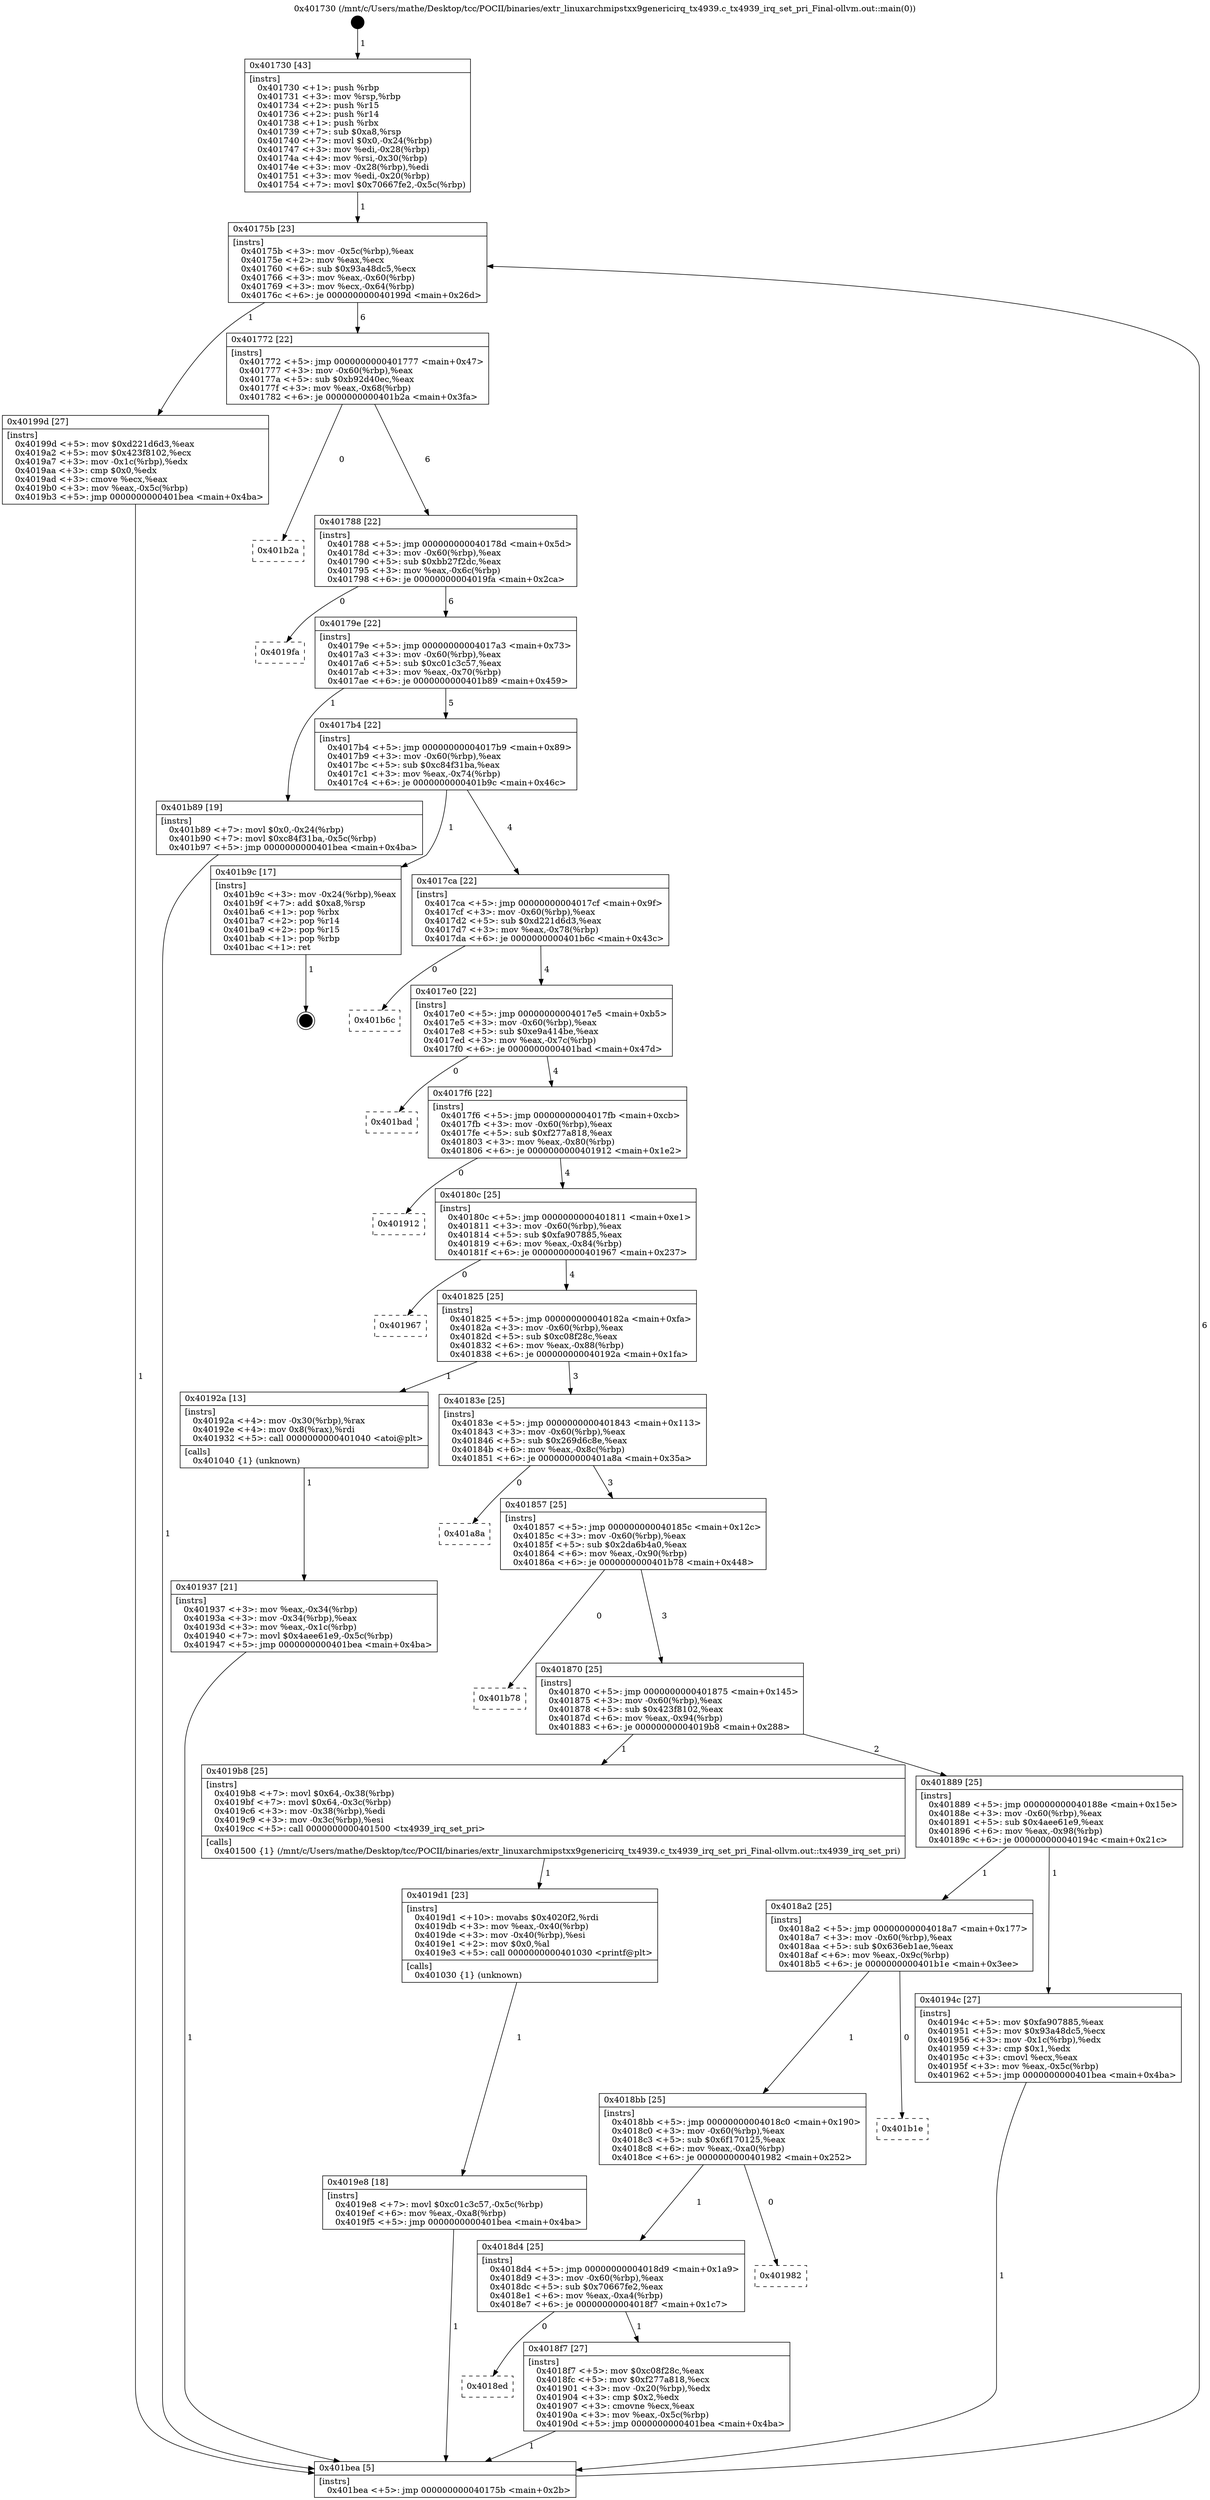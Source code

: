 digraph "0x401730" {
  label = "0x401730 (/mnt/c/Users/mathe/Desktop/tcc/POCII/binaries/extr_linuxarchmipstxx9genericirq_tx4939.c_tx4939_irq_set_pri_Final-ollvm.out::main(0))"
  labelloc = "t"
  node[shape=record]

  Entry [label="",width=0.3,height=0.3,shape=circle,fillcolor=black,style=filled]
  "0x40175b" [label="{
     0x40175b [23]\l
     | [instrs]\l
     &nbsp;&nbsp;0x40175b \<+3\>: mov -0x5c(%rbp),%eax\l
     &nbsp;&nbsp;0x40175e \<+2\>: mov %eax,%ecx\l
     &nbsp;&nbsp;0x401760 \<+6\>: sub $0x93a48dc5,%ecx\l
     &nbsp;&nbsp;0x401766 \<+3\>: mov %eax,-0x60(%rbp)\l
     &nbsp;&nbsp;0x401769 \<+3\>: mov %ecx,-0x64(%rbp)\l
     &nbsp;&nbsp;0x40176c \<+6\>: je 000000000040199d \<main+0x26d\>\l
  }"]
  "0x40199d" [label="{
     0x40199d [27]\l
     | [instrs]\l
     &nbsp;&nbsp;0x40199d \<+5\>: mov $0xd221d6d3,%eax\l
     &nbsp;&nbsp;0x4019a2 \<+5\>: mov $0x423f8102,%ecx\l
     &nbsp;&nbsp;0x4019a7 \<+3\>: mov -0x1c(%rbp),%edx\l
     &nbsp;&nbsp;0x4019aa \<+3\>: cmp $0x0,%edx\l
     &nbsp;&nbsp;0x4019ad \<+3\>: cmove %ecx,%eax\l
     &nbsp;&nbsp;0x4019b0 \<+3\>: mov %eax,-0x5c(%rbp)\l
     &nbsp;&nbsp;0x4019b3 \<+5\>: jmp 0000000000401bea \<main+0x4ba\>\l
  }"]
  "0x401772" [label="{
     0x401772 [22]\l
     | [instrs]\l
     &nbsp;&nbsp;0x401772 \<+5\>: jmp 0000000000401777 \<main+0x47\>\l
     &nbsp;&nbsp;0x401777 \<+3\>: mov -0x60(%rbp),%eax\l
     &nbsp;&nbsp;0x40177a \<+5\>: sub $0xb92d40ec,%eax\l
     &nbsp;&nbsp;0x40177f \<+3\>: mov %eax,-0x68(%rbp)\l
     &nbsp;&nbsp;0x401782 \<+6\>: je 0000000000401b2a \<main+0x3fa\>\l
  }"]
  Exit [label="",width=0.3,height=0.3,shape=circle,fillcolor=black,style=filled,peripheries=2]
  "0x401b2a" [label="{
     0x401b2a\l
  }", style=dashed]
  "0x401788" [label="{
     0x401788 [22]\l
     | [instrs]\l
     &nbsp;&nbsp;0x401788 \<+5\>: jmp 000000000040178d \<main+0x5d\>\l
     &nbsp;&nbsp;0x40178d \<+3\>: mov -0x60(%rbp),%eax\l
     &nbsp;&nbsp;0x401790 \<+5\>: sub $0xbb27f2dc,%eax\l
     &nbsp;&nbsp;0x401795 \<+3\>: mov %eax,-0x6c(%rbp)\l
     &nbsp;&nbsp;0x401798 \<+6\>: je 00000000004019fa \<main+0x2ca\>\l
  }"]
  "0x4019e8" [label="{
     0x4019e8 [18]\l
     | [instrs]\l
     &nbsp;&nbsp;0x4019e8 \<+7\>: movl $0xc01c3c57,-0x5c(%rbp)\l
     &nbsp;&nbsp;0x4019ef \<+6\>: mov %eax,-0xa8(%rbp)\l
     &nbsp;&nbsp;0x4019f5 \<+5\>: jmp 0000000000401bea \<main+0x4ba\>\l
  }"]
  "0x4019fa" [label="{
     0x4019fa\l
  }", style=dashed]
  "0x40179e" [label="{
     0x40179e [22]\l
     | [instrs]\l
     &nbsp;&nbsp;0x40179e \<+5\>: jmp 00000000004017a3 \<main+0x73\>\l
     &nbsp;&nbsp;0x4017a3 \<+3\>: mov -0x60(%rbp),%eax\l
     &nbsp;&nbsp;0x4017a6 \<+5\>: sub $0xc01c3c57,%eax\l
     &nbsp;&nbsp;0x4017ab \<+3\>: mov %eax,-0x70(%rbp)\l
     &nbsp;&nbsp;0x4017ae \<+6\>: je 0000000000401b89 \<main+0x459\>\l
  }"]
  "0x4019d1" [label="{
     0x4019d1 [23]\l
     | [instrs]\l
     &nbsp;&nbsp;0x4019d1 \<+10\>: movabs $0x4020f2,%rdi\l
     &nbsp;&nbsp;0x4019db \<+3\>: mov %eax,-0x40(%rbp)\l
     &nbsp;&nbsp;0x4019de \<+3\>: mov -0x40(%rbp),%esi\l
     &nbsp;&nbsp;0x4019e1 \<+2\>: mov $0x0,%al\l
     &nbsp;&nbsp;0x4019e3 \<+5\>: call 0000000000401030 \<printf@plt\>\l
     | [calls]\l
     &nbsp;&nbsp;0x401030 \{1\} (unknown)\l
  }"]
  "0x401b89" [label="{
     0x401b89 [19]\l
     | [instrs]\l
     &nbsp;&nbsp;0x401b89 \<+7\>: movl $0x0,-0x24(%rbp)\l
     &nbsp;&nbsp;0x401b90 \<+7\>: movl $0xc84f31ba,-0x5c(%rbp)\l
     &nbsp;&nbsp;0x401b97 \<+5\>: jmp 0000000000401bea \<main+0x4ba\>\l
  }"]
  "0x4017b4" [label="{
     0x4017b4 [22]\l
     | [instrs]\l
     &nbsp;&nbsp;0x4017b4 \<+5\>: jmp 00000000004017b9 \<main+0x89\>\l
     &nbsp;&nbsp;0x4017b9 \<+3\>: mov -0x60(%rbp),%eax\l
     &nbsp;&nbsp;0x4017bc \<+5\>: sub $0xc84f31ba,%eax\l
     &nbsp;&nbsp;0x4017c1 \<+3\>: mov %eax,-0x74(%rbp)\l
     &nbsp;&nbsp;0x4017c4 \<+6\>: je 0000000000401b9c \<main+0x46c\>\l
  }"]
  "0x401937" [label="{
     0x401937 [21]\l
     | [instrs]\l
     &nbsp;&nbsp;0x401937 \<+3\>: mov %eax,-0x34(%rbp)\l
     &nbsp;&nbsp;0x40193a \<+3\>: mov -0x34(%rbp),%eax\l
     &nbsp;&nbsp;0x40193d \<+3\>: mov %eax,-0x1c(%rbp)\l
     &nbsp;&nbsp;0x401940 \<+7\>: movl $0x4aee61e9,-0x5c(%rbp)\l
     &nbsp;&nbsp;0x401947 \<+5\>: jmp 0000000000401bea \<main+0x4ba\>\l
  }"]
  "0x401b9c" [label="{
     0x401b9c [17]\l
     | [instrs]\l
     &nbsp;&nbsp;0x401b9c \<+3\>: mov -0x24(%rbp),%eax\l
     &nbsp;&nbsp;0x401b9f \<+7\>: add $0xa8,%rsp\l
     &nbsp;&nbsp;0x401ba6 \<+1\>: pop %rbx\l
     &nbsp;&nbsp;0x401ba7 \<+2\>: pop %r14\l
     &nbsp;&nbsp;0x401ba9 \<+2\>: pop %r15\l
     &nbsp;&nbsp;0x401bab \<+1\>: pop %rbp\l
     &nbsp;&nbsp;0x401bac \<+1\>: ret\l
  }"]
  "0x4017ca" [label="{
     0x4017ca [22]\l
     | [instrs]\l
     &nbsp;&nbsp;0x4017ca \<+5\>: jmp 00000000004017cf \<main+0x9f\>\l
     &nbsp;&nbsp;0x4017cf \<+3\>: mov -0x60(%rbp),%eax\l
     &nbsp;&nbsp;0x4017d2 \<+5\>: sub $0xd221d6d3,%eax\l
     &nbsp;&nbsp;0x4017d7 \<+3\>: mov %eax,-0x78(%rbp)\l
     &nbsp;&nbsp;0x4017da \<+6\>: je 0000000000401b6c \<main+0x43c\>\l
  }"]
  "0x401730" [label="{
     0x401730 [43]\l
     | [instrs]\l
     &nbsp;&nbsp;0x401730 \<+1\>: push %rbp\l
     &nbsp;&nbsp;0x401731 \<+3\>: mov %rsp,%rbp\l
     &nbsp;&nbsp;0x401734 \<+2\>: push %r15\l
     &nbsp;&nbsp;0x401736 \<+2\>: push %r14\l
     &nbsp;&nbsp;0x401738 \<+1\>: push %rbx\l
     &nbsp;&nbsp;0x401739 \<+7\>: sub $0xa8,%rsp\l
     &nbsp;&nbsp;0x401740 \<+7\>: movl $0x0,-0x24(%rbp)\l
     &nbsp;&nbsp;0x401747 \<+3\>: mov %edi,-0x28(%rbp)\l
     &nbsp;&nbsp;0x40174a \<+4\>: mov %rsi,-0x30(%rbp)\l
     &nbsp;&nbsp;0x40174e \<+3\>: mov -0x28(%rbp),%edi\l
     &nbsp;&nbsp;0x401751 \<+3\>: mov %edi,-0x20(%rbp)\l
     &nbsp;&nbsp;0x401754 \<+7\>: movl $0x70667fe2,-0x5c(%rbp)\l
  }"]
  "0x401b6c" [label="{
     0x401b6c\l
  }", style=dashed]
  "0x4017e0" [label="{
     0x4017e0 [22]\l
     | [instrs]\l
     &nbsp;&nbsp;0x4017e0 \<+5\>: jmp 00000000004017e5 \<main+0xb5\>\l
     &nbsp;&nbsp;0x4017e5 \<+3\>: mov -0x60(%rbp),%eax\l
     &nbsp;&nbsp;0x4017e8 \<+5\>: sub $0xe9a414be,%eax\l
     &nbsp;&nbsp;0x4017ed \<+3\>: mov %eax,-0x7c(%rbp)\l
     &nbsp;&nbsp;0x4017f0 \<+6\>: je 0000000000401bad \<main+0x47d\>\l
  }"]
  "0x401bea" [label="{
     0x401bea [5]\l
     | [instrs]\l
     &nbsp;&nbsp;0x401bea \<+5\>: jmp 000000000040175b \<main+0x2b\>\l
  }"]
  "0x401bad" [label="{
     0x401bad\l
  }", style=dashed]
  "0x4017f6" [label="{
     0x4017f6 [22]\l
     | [instrs]\l
     &nbsp;&nbsp;0x4017f6 \<+5\>: jmp 00000000004017fb \<main+0xcb\>\l
     &nbsp;&nbsp;0x4017fb \<+3\>: mov -0x60(%rbp),%eax\l
     &nbsp;&nbsp;0x4017fe \<+5\>: sub $0xf277a818,%eax\l
     &nbsp;&nbsp;0x401803 \<+3\>: mov %eax,-0x80(%rbp)\l
     &nbsp;&nbsp;0x401806 \<+6\>: je 0000000000401912 \<main+0x1e2\>\l
  }"]
  "0x4018ed" [label="{
     0x4018ed\l
  }", style=dashed]
  "0x401912" [label="{
     0x401912\l
  }", style=dashed]
  "0x40180c" [label="{
     0x40180c [25]\l
     | [instrs]\l
     &nbsp;&nbsp;0x40180c \<+5\>: jmp 0000000000401811 \<main+0xe1\>\l
     &nbsp;&nbsp;0x401811 \<+3\>: mov -0x60(%rbp),%eax\l
     &nbsp;&nbsp;0x401814 \<+5\>: sub $0xfa907885,%eax\l
     &nbsp;&nbsp;0x401819 \<+6\>: mov %eax,-0x84(%rbp)\l
     &nbsp;&nbsp;0x40181f \<+6\>: je 0000000000401967 \<main+0x237\>\l
  }"]
  "0x4018f7" [label="{
     0x4018f7 [27]\l
     | [instrs]\l
     &nbsp;&nbsp;0x4018f7 \<+5\>: mov $0xc08f28c,%eax\l
     &nbsp;&nbsp;0x4018fc \<+5\>: mov $0xf277a818,%ecx\l
     &nbsp;&nbsp;0x401901 \<+3\>: mov -0x20(%rbp),%edx\l
     &nbsp;&nbsp;0x401904 \<+3\>: cmp $0x2,%edx\l
     &nbsp;&nbsp;0x401907 \<+3\>: cmovne %ecx,%eax\l
     &nbsp;&nbsp;0x40190a \<+3\>: mov %eax,-0x5c(%rbp)\l
     &nbsp;&nbsp;0x40190d \<+5\>: jmp 0000000000401bea \<main+0x4ba\>\l
  }"]
  "0x401967" [label="{
     0x401967\l
  }", style=dashed]
  "0x401825" [label="{
     0x401825 [25]\l
     | [instrs]\l
     &nbsp;&nbsp;0x401825 \<+5\>: jmp 000000000040182a \<main+0xfa\>\l
     &nbsp;&nbsp;0x40182a \<+3\>: mov -0x60(%rbp),%eax\l
     &nbsp;&nbsp;0x40182d \<+5\>: sub $0xc08f28c,%eax\l
     &nbsp;&nbsp;0x401832 \<+6\>: mov %eax,-0x88(%rbp)\l
     &nbsp;&nbsp;0x401838 \<+6\>: je 000000000040192a \<main+0x1fa\>\l
  }"]
  "0x4018d4" [label="{
     0x4018d4 [25]\l
     | [instrs]\l
     &nbsp;&nbsp;0x4018d4 \<+5\>: jmp 00000000004018d9 \<main+0x1a9\>\l
     &nbsp;&nbsp;0x4018d9 \<+3\>: mov -0x60(%rbp),%eax\l
     &nbsp;&nbsp;0x4018dc \<+5\>: sub $0x70667fe2,%eax\l
     &nbsp;&nbsp;0x4018e1 \<+6\>: mov %eax,-0xa4(%rbp)\l
     &nbsp;&nbsp;0x4018e7 \<+6\>: je 00000000004018f7 \<main+0x1c7\>\l
  }"]
  "0x40192a" [label="{
     0x40192a [13]\l
     | [instrs]\l
     &nbsp;&nbsp;0x40192a \<+4\>: mov -0x30(%rbp),%rax\l
     &nbsp;&nbsp;0x40192e \<+4\>: mov 0x8(%rax),%rdi\l
     &nbsp;&nbsp;0x401932 \<+5\>: call 0000000000401040 \<atoi@plt\>\l
     | [calls]\l
     &nbsp;&nbsp;0x401040 \{1\} (unknown)\l
  }"]
  "0x40183e" [label="{
     0x40183e [25]\l
     | [instrs]\l
     &nbsp;&nbsp;0x40183e \<+5\>: jmp 0000000000401843 \<main+0x113\>\l
     &nbsp;&nbsp;0x401843 \<+3\>: mov -0x60(%rbp),%eax\l
     &nbsp;&nbsp;0x401846 \<+5\>: sub $0x269d6c8e,%eax\l
     &nbsp;&nbsp;0x40184b \<+6\>: mov %eax,-0x8c(%rbp)\l
     &nbsp;&nbsp;0x401851 \<+6\>: je 0000000000401a8a \<main+0x35a\>\l
  }"]
  "0x401982" [label="{
     0x401982\l
  }", style=dashed]
  "0x401a8a" [label="{
     0x401a8a\l
  }", style=dashed]
  "0x401857" [label="{
     0x401857 [25]\l
     | [instrs]\l
     &nbsp;&nbsp;0x401857 \<+5\>: jmp 000000000040185c \<main+0x12c\>\l
     &nbsp;&nbsp;0x40185c \<+3\>: mov -0x60(%rbp),%eax\l
     &nbsp;&nbsp;0x40185f \<+5\>: sub $0x2da6b4a0,%eax\l
     &nbsp;&nbsp;0x401864 \<+6\>: mov %eax,-0x90(%rbp)\l
     &nbsp;&nbsp;0x40186a \<+6\>: je 0000000000401b78 \<main+0x448\>\l
  }"]
  "0x4018bb" [label="{
     0x4018bb [25]\l
     | [instrs]\l
     &nbsp;&nbsp;0x4018bb \<+5\>: jmp 00000000004018c0 \<main+0x190\>\l
     &nbsp;&nbsp;0x4018c0 \<+3\>: mov -0x60(%rbp),%eax\l
     &nbsp;&nbsp;0x4018c3 \<+5\>: sub $0x6f170125,%eax\l
     &nbsp;&nbsp;0x4018c8 \<+6\>: mov %eax,-0xa0(%rbp)\l
     &nbsp;&nbsp;0x4018ce \<+6\>: je 0000000000401982 \<main+0x252\>\l
  }"]
  "0x401b78" [label="{
     0x401b78\l
  }", style=dashed]
  "0x401870" [label="{
     0x401870 [25]\l
     | [instrs]\l
     &nbsp;&nbsp;0x401870 \<+5\>: jmp 0000000000401875 \<main+0x145\>\l
     &nbsp;&nbsp;0x401875 \<+3\>: mov -0x60(%rbp),%eax\l
     &nbsp;&nbsp;0x401878 \<+5\>: sub $0x423f8102,%eax\l
     &nbsp;&nbsp;0x40187d \<+6\>: mov %eax,-0x94(%rbp)\l
     &nbsp;&nbsp;0x401883 \<+6\>: je 00000000004019b8 \<main+0x288\>\l
  }"]
  "0x401b1e" [label="{
     0x401b1e\l
  }", style=dashed]
  "0x4019b8" [label="{
     0x4019b8 [25]\l
     | [instrs]\l
     &nbsp;&nbsp;0x4019b8 \<+7\>: movl $0x64,-0x38(%rbp)\l
     &nbsp;&nbsp;0x4019bf \<+7\>: movl $0x64,-0x3c(%rbp)\l
     &nbsp;&nbsp;0x4019c6 \<+3\>: mov -0x38(%rbp),%edi\l
     &nbsp;&nbsp;0x4019c9 \<+3\>: mov -0x3c(%rbp),%esi\l
     &nbsp;&nbsp;0x4019cc \<+5\>: call 0000000000401500 \<tx4939_irq_set_pri\>\l
     | [calls]\l
     &nbsp;&nbsp;0x401500 \{1\} (/mnt/c/Users/mathe/Desktop/tcc/POCII/binaries/extr_linuxarchmipstxx9genericirq_tx4939.c_tx4939_irq_set_pri_Final-ollvm.out::tx4939_irq_set_pri)\l
  }"]
  "0x401889" [label="{
     0x401889 [25]\l
     | [instrs]\l
     &nbsp;&nbsp;0x401889 \<+5\>: jmp 000000000040188e \<main+0x15e\>\l
     &nbsp;&nbsp;0x40188e \<+3\>: mov -0x60(%rbp),%eax\l
     &nbsp;&nbsp;0x401891 \<+5\>: sub $0x4aee61e9,%eax\l
     &nbsp;&nbsp;0x401896 \<+6\>: mov %eax,-0x98(%rbp)\l
     &nbsp;&nbsp;0x40189c \<+6\>: je 000000000040194c \<main+0x21c\>\l
  }"]
  "0x4018a2" [label="{
     0x4018a2 [25]\l
     | [instrs]\l
     &nbsp;&nbsp;0x4018a2 \<+5\>: jmp 00000000004018a7 \<main+0x177\>\l
     &nbsp;&nbsp;0x4018a7 \<+3\>: mov -0x60(%rbp),%eax\l
     &nbsp;&nbsp;0x4018aa \<+5\>: sub $0x636eb1ae,%eax\l
     &nbsp;&nbsp;0x4018af \<+6\>: mov %eax,-0x9c(%rbp)\l
     &nbsp;&nbsp;0x4018b5 \<+6\>: je 0000000000401b1e \<main+0x3ee\>\l
  }"]
  "0x40194c" [label="{
     0x40194c [27]\l
     | [instrs]\l
     &nbsp;&nbsp;0x40194c \<+5\>: mov $0xfa907885,%eax\l
     &nbsp;&nbsp;0x401951 \<+5\>: mov $0x93a48dc5,%ecx\l
     &nbsp;&nbsp;0x401956 \<+3\>: mov -0x1c(%rbp),%edx\l
     &nbsp;&nbsp;0x401959 \<+3\>: cmp $0x1,%edx\l
     &nbsp;&nbsp;0x40195c \<+3\>: cmovl %ecx,%eax\l
     &nbsp;&nbsp;0x40195f \<+3\>: mov %eax,-0x5c(%rbp)\l
     &nbsp;&nbsp;0x401962 \<+5\>: jmp 0000000000401bea \<main+0x4ba\>\l
  }"]
  Entry -> "0x401730" [label=" 1"]
  "0x40175b" -> "0x40199d" [label=" 1"]
  "0x40175b" -> "0x401772" [label=" 6"]
  "0x401b9c" -> Exit [label=" 1"]
  "0x401772" -> "0x401b2a" [label=" 0"]
  "0x401772" -> "0x401788" [label=" 6"]
  "0x401b89" -> "0x401bea" [label=" 1"]
  "0x401788" -> "0x4019fa" [label=" 0"]
  "0x401788" -> "0x40179e" [label=" 6"]
  "0x4019e8" -> "0x401bea" [label=" 1"]
  "0x40179e" -> "0x401b89" [label=" 1"]
  "0x40179e" -> "0x4017b4" [label=" 5"]
  "0x4019d1" -> "0x4019e8" [label=" 1"]
  "0x4017b4" -> "0x401b9c" [label=" 1"]
  "0x4017b4" -> "0x4017ca" [label=" 4"]
  "0x4019b8" -> "0x4019d1" [label=" 1"]
  "0x4017ca" -> "0x401b6c" [label=" 0"]
  "0x4017ca" -> "0x4017e0" [label=" 4"]
  "0x40199d" -> "0x401bea" [label=" 1"]
  "0x4017e0" -> "0x401bad" [label=" 0"]
  "0x4017e0" -> "0x4017f6" [label=" 4"]
  "0x40194c" -> "0x401bea" [label=" 1"]
  "0x4017f6" -> "0x401912" [label=" 0"]
  "0x4017f6" -> "0x40180c" [label=" 4"]
  "0x401937" -> "0x401bea" [label=" 1"]
  "0x40180c" -> "0x401967" [label=" 0"]
  "0x40180c" -> "0x401825" [label=" 4"]
  "0x40192a" -> "0x401937" [label=" 1"]
  "0x401825" -> "0x40192a" [label=" 1"]
  "0x401825" -> "0x40183e" [label=" 3"]
  "0x401730" -> "0x40175b" [label=" 1"]
  "0x40183e" -> "0x401a8a" [label=" 0"]
  "0x40183e" -> "0x401857" [label=" 3"]
  "0x4018f7" -> "0x401bea" [label=" 1"]
  "0x401857" -> "0x401b78" [label=" 0"]
  "0x401857" -> "0x401870" [label=" 3"]
  "0x4018d4" -> "0x4018f7" [label=" 1"]
  "0x401870" -> "0x4019b8" [label=" 1"]
  "0x401870" -> "0x401889" [label=" 2"]
  "0x401bea" -> "0x40175b" [label=" 6"]
  "0x401889" -> "0x40194c" [label=" 1"]
  "0x401889" -> "0x4018a2" [label=" 1"]
  "0x4018bb" -> "0x4018d4" [label=" 1"]
  "0x4018a2" -> "0x401b1e" [label=" 0"]
  "0x4018a2" -> "0x4018bb" [label=" 1"]
  "0x4018d4" -> "0x4018ed" [label=" 0"]
  "0x4018bb" -> "0x401982" [label=" 0"]
}
